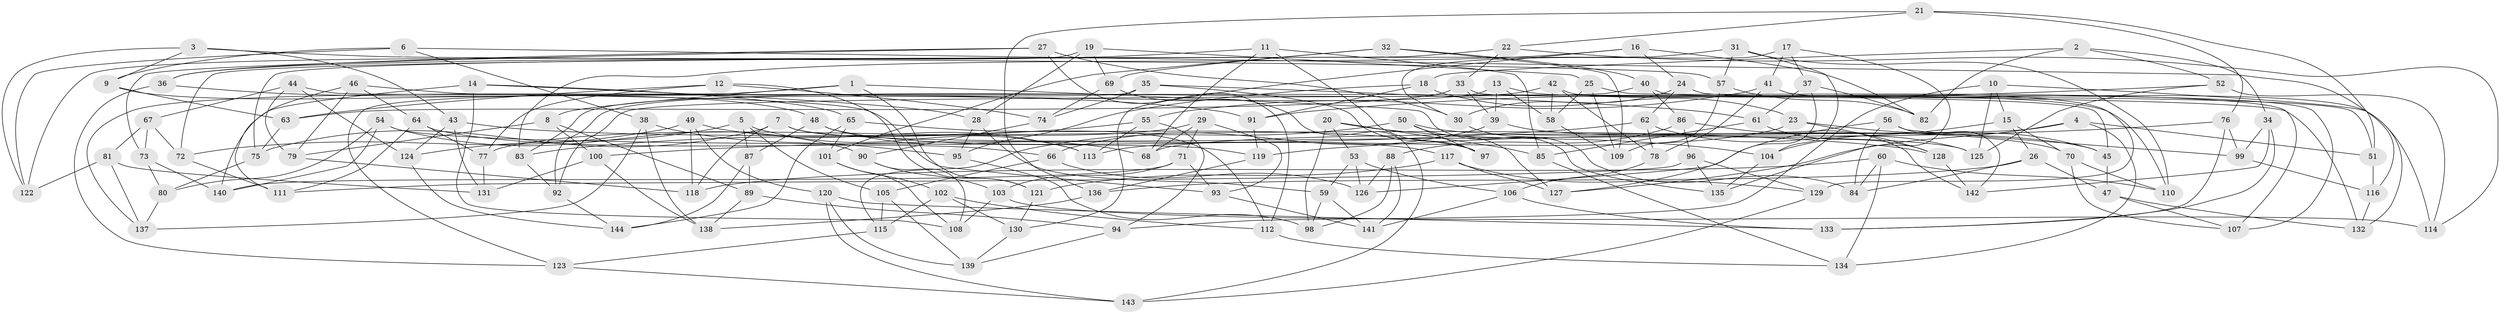 // Generated by graph-tools (version 1.1) at 2025/16/03/09/25 04:16:42]
// undirected, 144 vertices, 288 edges
graph export_dot {
graph [start="1"]
  node [color=gray90,style=filled];
  1;
  2;
  3;
  4;
  5;
  6;
  7;
  8;
  9;
  10;
  11;
  12;
  13;
  14;
  15;
  16;
  17;
  18;
  19;
  20;
  21;
  22;
  23;
  24;
  25;
  26;
  27;
  28;
  29;
  30;
  31;
  32;
  33;
  34;
  35;
  36;
  37;
  38;
  39;
  40;
  41;
  42;
  43;
  44;
  45;
  46;
  47;
  48;
  49;
  50;
  51;
  52;
  53;
  54;
  55;
  56;
  57;
  58;
  59;
  60;
  61;
  62;
  63;
  64;
  65;
  66;
  67;
  68;
  69;
  70;
  71;
  72;
  73;
  74;
  75;
  76;
  77;
  78;
  79;
  80;
  81;
  82;
  83;
  84;
  85;
  86;
  87;
  88;
  89;
  90;
  91;
  92;
  93;
  94;
  95;
  96;
  97;
  98;
  99;
  100;
  101;
  102;
  103;
  104;
  105;
  106;
  107;
  108;
  109;
  110;
  111;
  112;
  113;
  114;
  115;
  116;
  117;
  118;
  119;
  120;
  121;
  122;
  123;
  124;
  125;
  126;
  127;
  128;
  129;
  130;
  131;
  132;
  133;
  134;
  135;
  136;
  137;
  138;
  139;
  140;
  141;
  142;
  143;
  144;
  1 -- 135;
  1 -- 137;
  1 -- 121;
  1 -- 8;
  2 -- 34;
  2 -- 82;
  2 -- 18;
  2 -- 52;
  3 -- 122;
  3 -- 43;
  3 -- 9;
  3 -- 57;
  4 -- 134;
  4 -- 68;
  4 -- 51;
  4 -- 127;
  5 -- 113;
  5 -- 124;
  5 -- 87;
  5 -- 105;
  6 -- 9;
  6 -- 116;
  6 -- 122;
  6 -- 38;
  7 -- 112;
  7 -- 118;
  7 -- 125;
  7 -- 75;
  8 -- 100;
  8 -- 79;
  8 -- 89;
  9 -- 48;
  9 -- 63;
  10 -- 125;
  10 -- 15;
  10 -- 132;
  10 -- 94;
  11 -- 36;
  11 -- 85;
  11 -- 97;
  11 -- 68;
  12 -- 77;
  12 -- 63;
  12 -- 74;
  12 -- 121;
  13 -- 39;
  13 -- 83;
  13 -- 58;
  13 -- 110;
  14 -- 65;
  14 -- 140;
  14 -- 28;
  14 -- 108;
  15 -- 70;
  15 -- 26;
  15 -- 104;
  16 -- 130;
  16 -- 24;
  16 -- 82;
  16 -- 83;
  17 -- 37;
  17 -- 30;
  17 -- 41;
  17 -- 135;
  18 -- 91;
  18 -- 23;
  18 -- 95;
  19 -- 25;
  19 -- 28;
  19 -- 69;
  19 -- 122;
  20 -- 104;
  20 -- 53;
  20 -- 85;
  20 -- 98;
  21 -- 51;
  21 -- 22;
  21 -- 76;
  21 -- 136;
  22 -- 114;
  22 -- 72;
  22 -- 33;
  23 -- 128;
  23 -- 45;
  23 -- 113;
  24 -- 51;
  24 -- 62;
  24 -- 30;
  25 -- 109;
  25 -- 107;
  25 -- 58;
  26 -- 47;
  26 -- 136;
  26 -- 84;
  27 -- 73;
  27 -- 36;
  27 -- 112;
  27 -- 30;
  28 -- 59;
  28 -- 95;
  29 -- 93;
  29 -- 68;
  29 -- 77;
  29 -- 71;
  30 -- 84;
  31 -- 110;
  31 -- 104;
  31 -- 75;
  31 -- 57;
  32 -- 109;
  32 -- 40;
  32 -- 69;
  32 -- 101;
  33 -- 63;
  33 -- 39;
  33 -- 45;
  34 -- 99;
  34 -- 133;
  34 -- 142;
  35 -- 123;
  35 -- 61;
  35 -- 74;
  35 -- 97;
  36 -- 91;
  36 -- 123;
  37 -- 82;
  37 -- 127;
  37 -- 61;
  38 -- 137;
  38 -- 95;
  38 -- 138;
  39 -- 66;
  39 -- 45;
  40 -- 107;
  40 -- 86;
  40 -- 92;
  41 -- 55;
  41 -- 78;
  41 -- 114;
  42 -- 58;
  42 -- 78;
  42 -- 92;
  42 -- 129;
  43 -- 131;
  43 -- 128;
  43 -- 124;
  44 -- 67;
  44 -- 132;
  44 -- 124;
  44 -- 79;
  45 -- 47;
  46 -- 64;
  46 -- 111;
  46 -- 93;
  46 -- 79;
  47 -- 132;
  47 -- 107;
  48 -- 87;
  48 -- 117;
  48 -- 68;
  49 -- 113;
  49 -- 120;
  49 -- 72;
  49 -- 118;
  50 -- 127;
  50 -- 115;
  50 -- 70;
  50 -- 97;
  51 -- 116;
  52 -- 114;
  52 -- 91;
  52 -- 125;
  53 -- 106;
  53 -- 126;
  53 -- 59;
  54 -- 140;
  54 -- 90;
  54 -- 80;
  54 -- 119;
  55 -- 94;
  55 -- 83;
  55 -- 113;
  56 -- 142;
  56 -- 99;
  56 -- 126;
  56 -- 84;
  57 -- 109;
  57 -- 82;
  58 -- 109;
  59 -- 141;
  59 -- 98;
  60 -- 118;
  60 -- 110;
  60 -- 84;
  60 -- 134;
  61 -- 85;
  61 -- 128;
  62 -- 125;
  62 -- 100;
  62 -- 78;
  63 -- 75;
  64 -- 111;
  64 -- 66;
  64 -- 77;
  65 -- 101;
  65 -- 97;
  65 -- 144;
  66 -- 105;
  66 -- 126;
  67 -- 72;
  67 -- 81;
  67 -- 73;
  69 -- 74;
  69 -- 143;
  70 -- 110;
  70 -- 107;
  71 -- 93;
  71 -- 140;
  71 -- 103;
  72 -- 111;
  73 -- 140;
  73 -- 80;
  74 -- 90;
  75 -- 80;
  76 -- 99;
  76 -- 119;
  76 -- 133;
  77 -- 131;
  78 -- 106;
  79 -- 118;
  80 -- 137;
  81 -- 137;
  81 -- 122;
  81 -- 131;
  83 -- 92;
  85 -- 134;
  86 -- 88;
  86 -- 142;
  86 -- 96;
  87 -- 144;
  87 -- 89;
  88 -- 126;
  88 -- 98;
  88 -- 141;
  89 -- 94;
  89 -- 138;
  90 -- 103;
  90 -- 108;
  91 -- 119;
  92 -- 144;
  93 -- 141;
  94 -- 139;
  95 -- 98;
  96 -- 135;
  96 -- 111;
  96 -- 129;
  99 -- 116;
  100 -- 131;
  100 -- 138;
  101 -- 108;
  101 -- 102;
  102 -- 112;
  102 -- 115;
  102 -- 130;
  103 -- 114;
  103 -- 108;
  104 -- 135;
  105 -- 139;
  105 -- 115;
  106 -- 133;
  106 -- 141;
  112 -- 134;
  115 -- 123;
  116 -- 132;
  117 -- 127;
  117 -- 121;
  117 -- 129;
  119 -- 136;
  120 -- 133;
  120 -- 139;
  120 -- 143;
  121 -- 130;
  123 -- 143;
  124 -- 144;
  128 -- 142;
  129 -- 143;
  130 -- 139;
  136 -- 138;
}
